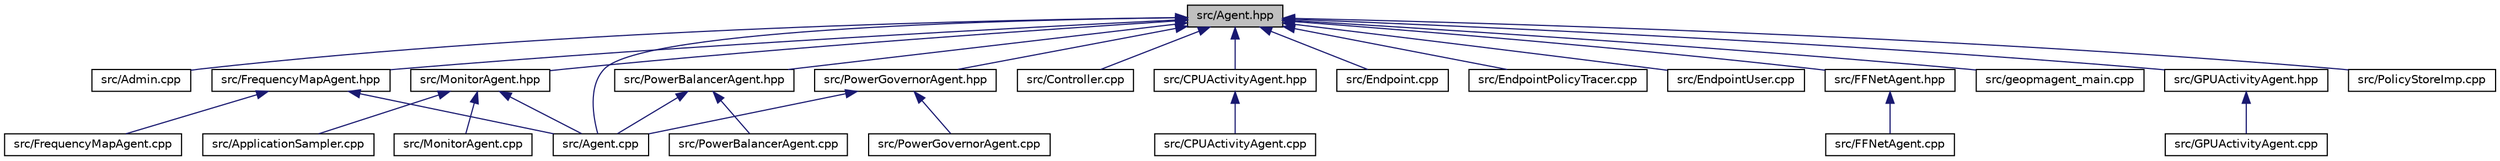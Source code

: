 digraph "src/Agent.hpp"
{
 // LATEX_PDF_SIZE
  edge [fontname="Helvetica",fontsize="10",labelfontname="Helvetica",labelfontsize="10"];
  node [fontname="Helvetica",fontsize="10",shape=record];
  Node1 [label="src/Agent.hpp",height=0.2,width=0.4,color="black", fillcolor="grey75", style="filled", fontcolor="black",tooltip=" "];
  Node1 -> Node2 [dir="back",color="midnightblue",fontsize="10",style="solid",fontname="Helvetica"];
  Node2 [label="src/Admin.cpp",height=0.2,width=0.4,color="black", fillcolor="white", style="filled",URL="$_admin_8cpp.html",tooltip=" "];
  Node1 -> Node3 [dir="back",color="midnightblue",fontsize="10",style="solid",fontname="Helvetica"];
  Node3 [label="src/Agent.cpp",height=0.2,width=0.4,color="black", fillcolor="white", style="filled",URL="$_agent_8cpp.html",tooltip=" "];
  Node1 -> Node4 [dir="back",color="midnightblue",fontsize="10",style="solid",fontname="Helvetica"];
  Node4 [label="src/Controller.cpp",height=0.2,width=0.4,color="black", fillcolor="white", style="filled",URL="$_controller_8cpp.html",tooltip=" "];
  Node1 -> Node5 [dir="back",color="midnightblue",fontsize="10",style="solid",fontname="Helvetica"];
  Node5 [label="src/CPUActivityAgent.hpp",height=0.2,width=0.4,color="black", fillcolor="white", style="filled",URL="$_c_p_u_activity_agent_8hpp.html",tooltip=" "];
  Node5 -> Node6 [dir="back",color="midnightblue",fontsize="10",style="solid",fontname="Helvetica"];
  Node6 [label="src/CPUActivityAgent.cpp",height=0.2,width=0.4,color="black", fillcolor="white", style="filled",URL="$_c_p_u_activity_agent_8cpp.html",tooltip=" "];
  Node1 -> Node7 [dir="back",color="midnightblue",fontsize="10",style="solid",fontname="Helvetica"];
  Node7 [label="src/Endpoint.cpp",height=0.2,width=0.4,color="black", fillcolor="white", style="filled",URL="$_endpoint_8cpp.html",tooltip=" "];
  Node1 -> Node8 [dir="back",color="midnightblue",fontsize="10",style="solid",fontname="Helvetica"];
  Node8 [label="src/EndpointPolicyTracer.cpp",height=0.2,width=0.4,color="black", fillcolor="white", style="filled",URL="$_endpoint_policy_tracer_8cpp.html",tooltip=" "];
  Node1 -> Node9 [dir="back",color="midnightblue",fontsize="10",style="solid",fontname="Helvetica"];
  Node9 [label="src/EndpointUser.cpp",height=0.2,width=0.4,color="black", fillcolor="white", style="filled",URL="$_endpoint_user_8cpp.html",tooltip=" "];
  Node1 -> Node10 [dir="back",color="midnightblue",fontsize="10",style="solid",fontname="Helvetica"];
  Node10 [label="src/FFNetAgent.hpp",height=0.2,width=0.4,color="black", fillcolor="white", style="filled",URL="$_f_f_net_agent_8hpp.html",tooltip=" "];
  Node10 -> Node11 [dir="back",color="midnightblue",fontsize="10",style="solid",fontname="Helvetica"];
  Node11 [label="src/FFNetAgent.cpp",height=0.2,width=0.4,color="black", fillcolor="white", style="filled",URL="$_f_f_net_agent_8cpp.html",tooltip=" "];
  Node1 -> Node12 [dir="back",color="midnightblue",fontsize="10",style="solid",fontname="Helvetica"];
  Node12 [label="src/FrequencyMapAgent.hpp",height=0.2,width=0.4,color="black", fillcolor="white", style="filled",URL="$_frequency_map_agent_8hpp.html",tooltip=" "];
  Node12 -> Node3 [dir="back",color="midnightblue",fontsize="10",style="solid",fontname="Helvetica"];
  Node12 -> Node13 [dir="back",color="midnightblue",fontsize="10",style="solid",fontname="Helvetica"];
  Node13 [label="src/FrequencyMapAgent.cpp",height=0.2,width=0.4,color="black", fillcolor="white", style="filled",URL="$_frequency_map_agent_8cpp.html",tooltip=" "];
  Node1 -> Node14 [dir="back",color="midnightblue",fontsize="10",style="solid",fontname="Helvetica"];
  Node14 [label="src/geopmagent_main.cpp",height=0.2,width=0.4,color="black", fillcolor="white", style="filled",URL="$geopmagent__main_8cpp.html",tooltip=" "];
  Node1 -> Node15 [dir="back",color="midnightblue",fontsize="10",style="solid",fontname="Helvetica"];
  Node15 [label="src/GPUActivityAgent.hpp",height=0.2,width=0.4,color="black", fillcolor="white", style="filled",URL="$_g_p_u_activity_agent_8hpp.html",tooltip=" "];
  Node15 -> Node16 [dir="back",color="midnightblue",fontsize="10",style="solid",fontname="Helvetica"];
  Node16 [label="src/GPUActivityAgent.cpp",height=0.2,width=0.4,color="black", fillcolor="white", style="filled",URL="$_g_p_u_activity_agent_8cpp.html",tooltip=" "];
  Node1 -> Node17 [dir="back",color="midnightblue",fontsize="10",style="solid",fontname="Helvetica"];
  Node17 [label="src/MonitorAgent.hpp",height=0.2,width=0.4,color="black", fillcolor="white", style="filled",URL="$_monitor_agent_8hpp.html",tooltip=" "];
  Node17 -> Node3 [dir="back",color="midnightblue",fontsize="10",style="solid",fontname="Helvetica"];
  Node17 -> Node18 [dir="back",color="midnightblue",fontsize="10",style="solid",fontname="Helvetica"];
  Node18 [label="src/ApplicationSampler.cpp",height=0.2,width=0.4,color="black", fillcolor="white", style="filled",URL="$_application_sampler_8cpp.html",tooltip=" "];
  Node17 -> Node19 [dir="back",color="midnightblue",fontsize="10",style="solid",fontname="Helvetica"];
  Node19 [label="src/MonitorAgent.cpp",height=0.2,width=0.4,color="black", fillcolor="white", style="filled",URL="$_monitor_agent_8cpp.html",tooltip=" "];
  Node1 -> Node20 [dir="back",color="midnightblue",fontsize="10",style="solid",fontname="Helvetica"];
  Node20 [label="src/PolicyStoreImp.cpp",height=0.2,width=0.4,color="black", fillcolor="white", style="filled",URL="$_policy_store_imp_8cpp.html",tooltip=" "];
  Node1 -> Node21 [dir="back",color="midnightblue",fontsize="10",style="solid",fontname="Helvetica"];
  Node21 [label="src/PowerBalancerAgent.hpp",height=0.2,width=0.4,color="black", fillcolor="white", style="filled",URL="$_power_balancer_agent_8hpp.html",tooltip=" "];
  Node21 -> Node3 [dir="back",color="midnightblue",fontsize="10",style="solid",fontname="Helvetica"];
  Node21 -> Node22 [dir="back",color="midnightblue",fontsize="10",style="solid",fontname="Helvetica"];
  Node22 [label="src/PowerBalancerAgent.cpp",height=0.2,width=0.4,color="black", fillcolor="white", style="filled",URL="$_power_balancer_agent_8cpp.html",tooltip=" "];
  Node1 -> Node23 [dir="back",color="midnightblue",fontsize="10",style="solid",fontname="Helvetica"];
  Node23 [label="src/PowerGovernorAgent.hpp",height=0.2,width=0.4,color="black", fillcolor="white", style="filled",URL="$_power_governor_agent_8hpp.html",tooltip=" "];
  Node23 -> Node3 [dir="back",color="midnightblue",fontsize="10",style="solid",fontname="Helvetica"];
  Node23 -> Node24 [dir="back",color="midnightblue",fontsize="10",style="solid",fontname="Helvetica"];
  Node24 [label="src/PowerGovernorAgent.cpp",height=0.2,width=0.4,color="black", fillcolor="white", style="filled",URL="$_power_governor_agent_8cpp.html",tooltip=" "];
}
